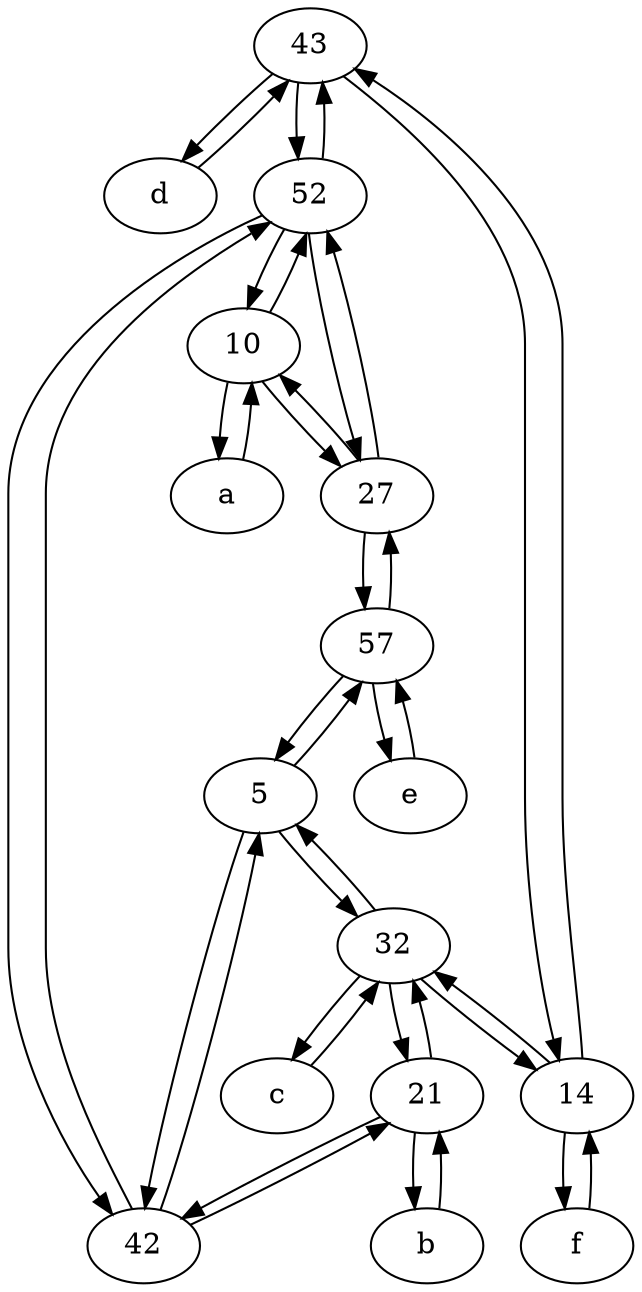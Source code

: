 digraph  {
	43;
	27;
	d [pos="20,30!"];
	21;
	52;
	f [pos="15,45!"];
	14;
	32;
	5;
	a [pos="40,10!"];
	42;
	57;
	e [pos="30,50!"];
	b [pos="50,20!"];
	10;
	c [pos="20,10!"];
	21 -> 32;
	10 -> a;
	43 -> 14;
	27 -> 57;
	52 -> 43;
	14 -> 43;
	e -> 57;
	42 -> 52;
	32 -> c;
	32 -> 21;
	52 -> 42;
	32 -> 14;
	b -> 21;
	14 -> 32;
	c -> 32;
	5 -> 32;
	57 -> e;
	27 -> 10;
	f -> 14;
	5 -> 57;
	57 -> 27;
	42 -> 21;
	57 -> 5;
	42 -> 5;
	43 -> 52;
	a -> 10;
	d -> 43;
	21 -> 42;
	52 -> 27;
	21 -> b;
	5 -> 42;
	14 -> f;
	27 -> 52;
	32 -> 5;
	43 -> d;
	10 -> 52;
	52 -> 10;
	10 -> 27;

	}